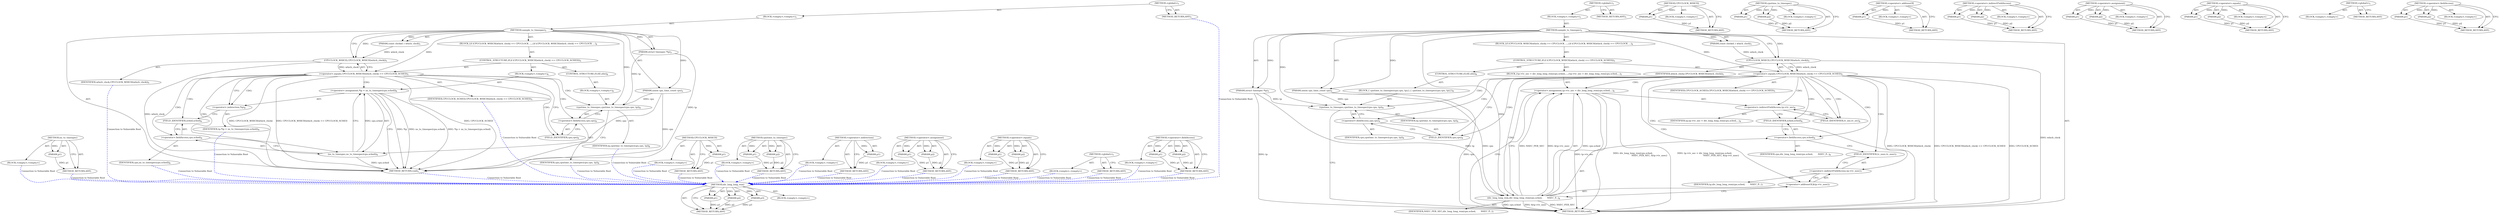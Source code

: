 digraph "&lt;operator&gt;.fieldAccess" {
vulnerable_79 [label=<(METHOD,div_long_long_rem)>];
vulnerable_80 [label=<(PARAM,p1)>];
vulnerable_81 [label=<(PARAM,p2)>];
vulnerable_82 [label=<(PARAM,p3)>];
vulnerable_83 [label=<(BLOCK,&lt;empty&gt;,&lt;empty&gt;)>];
vulnerable_84 [label=<(METHOD_RETURN,ANY)>];
vulnerable_6 [label=<(METHOD,&lt;global&gt;)<SUB>1</SUB>>];
vulnerable_7 [label=<(BLOCK,&lt;empty&gt;,&lt;empty&gt;)<SUB>1</SUB>>];
vulnerable_8 [label=<(METHOD,sample_to_timespec)<SUB>1</SUB>>];
vulnerable_9 [label=<(PARAM,const clockid_t which_clock)<SUB>1</SUB>>];
vulnerable_10 [label=<(PARAM,union cpu_time_count cpu)<SUB>2</SUB>>];
vulnerable_11 [label=<(PARAM,struct timespec *tp)<SUB>3</SUB>>];
vulnerable_12 [label=<(BLOCK,{
	if (CPUCLOCK_WHICH(which_clock) == CPUCLOCK_...,{
	if (CPUCLOCK_WHICH(which_clock) == CPUCLOCK_...)<SUB>4</SUB>>];
vulnerable_13 [label=<(CONTROL_STRUCTURE,IF,if (CPUCLOCK_WHICH(which_clock) == CPUCLOCK_SCHED))<SUB>5</SUB>>];
vulnerable_14 [label=<(&lt;operator&gt;.equals,CPUCLOCK_WHICH(which_clock) == CPUCLOCK_SCHED)<SUB>5</SUB>>];
vulnerable_15 [label=<(CPUCLOCK_WHICH,CPUCLOCK_WHICH(which_clock))<SUB>5</SUB>>];
vulnerable_16 [label=<(IDENTIFIER,which_clock,CPUCLOCK_WHICH(which_clock))<SUB>5</SUB>>];
vulnerable_17 [label=<(IDENTIFIER,CPUCLOCK_SCHED,CPUCLOCK_WHICH(which_clock) == CPUCLOCK_SCHED)<SUB>5</SUB>>];
vulnerable_18 [label=<(BLOCK,{
		tp-&gt;tv_sec = div_long_long_rem(cpu.sched,
	...,{
		tp-&gt;tv_sec = div_long_long_rem(cpu.sched,
	...)<SUB>5</SUB>>];
vulnerable_19 [label=<(&lt;operator&gt;.assignment,tp-&gt;tv_sec = div_long_long_rem(cpu.sched,
					...)<SUB>6</SUB>>];
vulnerable_20 [label=<(&lt;operator&gt;.indirectFieldAccess,tp-&gt;tv_sec)<SUB>6</SUB>>];
vulnerable_21 [label=<(IDENTIFIER,tp,tp-&gt;tv_sec = div_long_long_rem(cpu.sched,
					...)<SUB>6</SUB>>];
vulnerable_22 [label=<(FIELD_IDENTIFIER,tv_sec,tv_sec)<SUB>6</SUB>>];
vulnerable_23 [label=<(div_long_long_rem,div_long_long_rem(cpu.sched,
					       NSEC_P...)<SUB>6</SUB>>];
vulnerable_24 [label=<(&lt;operator&gt;.fieldAccess,cpu.sched)<SUB>6</SUB>>];
vulnerable_25 [label=<(IDENTIFIER,cpu,div_long_long_rem(cpu.sched,
					       NSEC_P...)<SUB>6</SUB>>];
vulnerable_26 [label=<(FIELD_IDENTIFIER,sched,sched)<SUB>6</SUB>>];
vulnerable_27 [label=<(IDENTIFIER,NSEC_PER_SEC,div_long_long_rem(cpu.sched,
					       NSEC_P...)<SUB>7</SUB>>];
vulnerable_28 [label=<(&lt;operator&gt;.addressOf,&amp;tp-&gt;tv_nsec)<SUB>7</SUB>>];
vulnerable_29 [label=<(&lt;operator&gt;.indirectFieldAccess,tp-&gt;tv_nsec)<SUB>7</SUB>>];
vulnerable_30 [label=<(IDENTIFIER,tp,div_long_long_rem(cpu.sched,
					       NSEC_P...)<SUB>7</SUB>>];
vulnerable_31 [label=<(FIELD_IDENTIFIER,tv_nsec,tv_nsec)<SUB>7</SUB>>];
vulnerable_32 [label=<(CONTROL_STRUCTURE,ELSE,else)<SUB>8</SUB>>];
vulnerable_33 [label=<(BLOCK,{
 		cputime_to_timespec(cpu.cpu, tp);
	},{
 		cputime_to_timespec(cpu.cpu, tp);
	})<SUB>8</SUB>>];
vulnerable_34 [label=<(cputime_to_timespec,cputime_to_timespec(cpu.cpu, tp))<SUB>9</SUB>>];
vulnerable_35 [label=<(&lt;operator&gt;.fieldAccess,cpu.cpu)<SUB>9</SUB>>];
vulnerable_36 [label=<(IDENTIFIER,cpu,cputime_to_timespec(cpu.cpu, tp))<SUB>9</SUB>>];
vulnerable_37 [label=<(FIELD_IDENTIFIER,cpu,cpu)<SUB>9</SUB>>];
vulnerable_38 [label=<(IDENTIFIER,tp,cputime_to_timespec(cpu.cpu, tp))<SUB>9</SUB>>];
vulnerable_39 [label=<(METHOD_RETURN,void)<SUB>1</SUB>>];
vulnerable_41 [label=<(METHOD_RETURN,ANY)<SUB>1</SUB>>];
vulnerable_65 [label=<(METHOD,CPUCLOCK_WHICH)>];
vulnerable_66 [label=<(PARAM,p1)>];
vulnerable_67 [label=<(BLOCK,&lt;empty&gt;,&lt;empty&gt;)>];
vulnerable_68 [label=<(METHOD_RETURN,ANY)>];
vulnerable_94 [label=<(METHOD,cputime_to_timespec)>];
vulnerable_95 [label=<(PARAM,p1)>];
vulnerable_96 [label=<(PARAM,p2)>];
vulnerable_97 [label=<(BLOCK,&lt;empty&gt;,&lt;empty&gt;)>];
vulnerable_98 [label=<(METHOD_RETURN,ANY)>];
vulnerable_90 [label=<(METHOD,&lt;operator&gt;.addressOf)>];
vulnerable_91 [label=<(PARAM,p1)>];
vulnerable_92 [label=<(BLOCK,&lt;empty&gt;,&lt;empty&gt;)>];
vulnerable_93 [label=<(METHOD_RETURN,ANY)>];
vulnerable_74 [label=<(METHOD,&lt;operator&gt;.indirectFieldAccess)>];
vulnerable_75 [label=<(PARAM,p1)>];
vulnerable_76 [label=<(PARAM,p2)>];
vulnerable_77 [label=<(BLOCK,&lt;empty&gt;,&lt;empty&gt;)>];
vulnerable_78 [label=<(METHOD_RETURN,ANY)>];
vulnerable_69 [label=<(METHOD,&lt;operator&gt;.assignment)>];
vulnerable_70 [label=<(PARAM,p1)>];
vulnerable_71 [label=<(PARAM,p2)>];
vulnerable_72 [label=<(BLOCK,&lt;empty&gt;,&lt;empty&gt;)>];
vulnerable_73 [label=<(METHOD_RETURN,ANY)>];
vulnerable_60 [label=<(METHOD,&lt;operator&gt;.equals)>];
vulnerable_61 [label=<(PARAM,p1)>];
vulnerable_62 [label=<(PARAM,p2)>];
vulnerable_63 [label=<(BLOCK,&lt;empty&gt;,&lt;empty&gt;)>];
vulnerable_64 [label=<(METHOD_RETURN,ANY)>];
vulnerable_54 [label=<(METHOD,&lt;global&gt;)<SUB>1</SUB>>];
vulnerable_55 [label=<(BLOCK,&lt;empty&gt;,&lt;empty&gt;)>];
vulnerable_56 [label=<(METHOD_RETURN,ANY)>];
vulnerable_85 [label=<(METHOD,&lt;operator&gt;.fieldAccess)>];
vulnerable_86 [label=<(PARAM,p1)>];
vulnerable_87 [label=<(PARAM,p2)>];
vulnerable_88 [label=<(BLOCK,&lt;empty&gt;,&lt;empty&gt;)>];
vulnerable_89 [label=<(METHOD_RETURN,ANY)>];
fixed_72 [label=<(METHOD,ns_to_timespec)>];
fixed_73 [label=<(PARAM,p1)>];
fixed_74 [label=<(BLOCK,&lt;empty&gt;,&lt;empty&gt;)>];
fixed_75 [label=<(METHOD_RETURN,ANY)>];
fixed_6 [label=<(METHOD,&lt;global&gt;)<SUB>1</SUB>>];
fixed_7 [label=<(BLOCK,&lt;empty&gt;,&lt;empty&gt;)<SUB>1</SUB>>];
fixed_8 [label=<(METHOD,sample_to_timespec)<SUB>1</SUB>>];
fixed_9 [label=<(PARAM,const clockid_t which_clock)<SUB>1</SUB>>];
fixed_10 [label=<(PARAM,union cpu_time_count cpu)<SUB>2</SUB>>];
fixed_11 [label=<(PARAM,struct timespec *tp)<SUB>3</SUB>>];
fixed_12 [label=<(BLOCK,{
	if (CPUCLOCK_WHICH(which_clock) == CPUCLOCK_...,{
	if (CPUCLOCK_WHICH(which_clock) == CPUCLOCK_...)<SUB>4</SUB>>];
fixed_13 [label=<(CONTROL_STRUCTURE,IF,if (CPUCLOCK_WHICH(which_clock) == CPUCLOCK_SCHED))<SUB>5</SUB>>];
fixed_14 [label=<(&lt;operator&gt;.equals,CPUCLOCK_WHICH(which_clock) == CPUCLOCK_SCHED)<SUB>5</SUB>>];
fixed_15 [label=<(CPUCLOCK_WHICH,CPUCLOCK_WHICH(which_clock))<SUB>5</SUB>>];
fixed_16 [label=<(IDENTIFIER,which_clock,CPUCLOCK_WHICH(which_clock))<SUB>5</SUB>>];
fixed_17 [label=<(IDENTIFIER,CPUCLOCK_SCHED,CPUCLOCK_WHICH(which_clock) == CPUCLOCK_SCHED)<SUB>5</SUB>>];
fixed_18 [label=<(BLOCK,&lt;empty&gt;,&lt;empty&gt;)<SUB>6</SUB>>];
fixed_19 [label=<(&lt;operator&gt;.assignment,*tp = ns_to_timespec(cpu.sched))<SUB>6</SUB>>];
fixed_20 [label=<(&lt;operator&gt;.indirection,*tp)<SUB>6</SUB>>];
fixed_21 [label=<(IDENTIFIER,tp,*tp = ns_to_timespec(cpu.sched))<SUB>6</SUB>>];
fixed_22 [label=<(ns_to_timespec,ns_to_timespec(cpu.sched))<SUB>6</SUB>>];
fixed_23 [label=<(&lt;operator&gt;.fieldAccess,cpu.sched)<SUB>6</SUB>>];
fixed_24 [label=<(IDENTIFIER,cpu,ns_to_timespec(cpu.sched))<SUB>6</SUB>>];
fixed_25 [label=<(FIELD_IDENTIFIER,sched,sched)<SUB>6</SUB>>];
fixed_26 [label=<(CONTROL_STRUCTURE,ELSE,else)<SUB>8</SUB>>];
fixed_27 [label=<(BLOCK,&lt;empty&gt;,&lt;empty&gt;)<SUB>8</SUB>>];
fixed_28 [label=<(cputime_to_timespec,cputime_to_timespec(cpu.cpu, tp))<SUB>8</SUB>>];
fixed_29 [label=<(&lt;operator&gt;.fieldAccess,cpu.cpu)<SUB>8</SUB>>];
fixed_30 [label=<(IDENTIFIER,cpu,cputime_to_timespec(cpu.cpu, tp))<SUB>8</SUB>>];
fixed_31 [label=<(FIELD_IDENTIFIER,cpu,cpu)<SUB>8</SUB>>];
fixed_32 [label=<(IDENTIFIER,tp,cputime_to_timespec(cpu.cpu, tp))<SUB>8</SUB>>];
fixed_33 [label=<(METHOD_RETURN,void)<SUB>1</SUB>>];
fixed_35 [label=<(METHOD_RETURN,ANY)<SUB>1</SUB>>];
fixed_59 [label=<(METHOD,CPUCLOCK_WHICH)>];
fixed_60 [label=<(PARAM,p1)>];
fixed_61 [label=<(BLOCK,&lt;empty&gt;,&lt;empty&gt;)>];
fixed_62 [label=<(METHOD_RETURN,ANY)>];
fixed_81 [label=<(METHOD,cputime_to_timespec)>];
fixed_82 [label=<(PARAM,p1)>];
fixed_83 [label=<(PARAM,p2)>];
fixed_84 [label=<(BLOCK,&lt;empty&gt;,&lt;empty&gt;)>];
fixed_85 [label=<(METHOD_RETURN,ANY)>];
fixed_68 [label=<(METHOD,&lt;operator&gt;.indirection)>];
fixed_69 [label=<(PARAM,p1)>];
fixed_70 [label=<(BLOCK,&lt;empty&gt;,&lt;empty&gt;)>];
fixed_71 [label=<(METHOD_RETURN,ANY)>];
fixed_63 [label=<(METHOD,&lt;operator&gt;.assignment)>];
fixed_64 [label=<(PARAM,p1)>];
fixed_65 [label=<(PARAM,p2)>];
fixed_66 [label=<(BLOCK,&lt;empty&gt;,&lt;empty&gt;)>];
fixed_67 [label=<(METHOD_RETURN,ANY)>];
fixed_54 [label=<(METHOD,&lt;operator&gt;.equals)>];
fixed_55 [label=<(PARAM,p1)>];
fixed_56 [label=<(PARAM,p2)>];
fixed_57 [label=<(BLOCK,&lt;empty&gt;,&lt;empty&gt;)>];
fixed_58 [label=<(METHOD_RETURN,ANY)>];
fixed_48 [label=<(METHOD,&lt;global&gt;)<SUB>1</SUB>>];
fixed_49 [label=<(BLOCK,&lt;empty&gt;,&lt;empty&gt;)>];
fixed_50 [label=<(METHOD_RETURN,ANY)>];
fixed_76 [label=<(METHOD,&lt;operator&gt;.fieldAccess)>];
fixed_77 [label=<(PARAM,p1)>];
fixed_78 [label=<(PARAM,p2)>];
fixed_79 [label=<(BLOCK,&lt;empty&gt;,&lt;empty&gt;)>];
fixed_80 [label=<(METHOD_RETURN,ANY)>];
vulnerable_79 -> vulnerable_80  [key=0, label="AST: "];
vulnerable_79 -> vulnerable_80  [key=1, label="DDG: "];
vulnerable_79 -> vulnerable_83  [key=0, label="AST: "];
vulnerable_79 -> vulnerable_81  [key=0, label="AST: "];
vulnerable_79 -> vulnerable_81  [key=1, label="DDG: "];
vulnerable_79 -> vulnerable_84  [key=0, label="AST: "];
vulnerable_79 -> vulnerable_84  [key=1, label="CFG: "];
vulnerable_79 -> vulnerable_82  [key=0, label="AST: "];
vulnerable_79 -> vulnerable_82  [key=1, label="DDG: "];
vulnerable_80 -> vulnerable_84  [key=0, label="DDG: p1"];
vulnerable_81 -> vulnerable_84  [key=0, label="DDG: p2"];
vulnerable_82 -> vulnerable_84  [key=0, label="DDG: p3"];
vulnerable_6 -> vulnerable_7  [key=0, label="AST: "];
vulnerable_6 -> vulnerable_41  [key=0, label="AST: "];
vulnerable_6 -> vulnerable_41  [key=1, label="CFG: "];
vulnerable_7 -> vulnerable_8  [key=0, label="AST: "];
vulnerable_8 -> vulnerable_9  [key=0, label="AST: "];
vulnerable_8 -> vulnerable_9  [key=1, label="DDG: "];
vulnerable_8 -> vulnerable_10  [key=0, label="AST: "];
vulnerable_8 -> vulnerable_10  [key=1, label="DDG: "];
vulnerable_8 -> vulnerable_11  [key=0, label="AST: "];
vulnerable_8 -> vulnerable_11  [key=1, label="DDG: "];
vulnerable_8 -> vulnerable_12  [key=0, label="AST: "];
vulnerable_8 -> vulnerable_39  [key=0, label="AST: "];
vulnerable_8 -> vulnerable_15  [key=0, label="CFG: "];
vulnerable_8 -> vulnerable_15  [key=1, label="DDG: "];
vulnerable_8 -> vulnerable_14  [key=0, label="DDG: "];
vulnerable_8 -> vulnerable_23  [key=0, label="DDG: "];
vulnerable_8 -> vulnerable_34  [key=0, label="DDG: "];
vulnerable_9 -> vulnerable_15  [key=0, label="DDG: which_clock"];
vulnerable_10 -> vulnerable_39  [key=0, label="DDG: cpu"];
vulnerable_10 -> vulnerable_23  [key=0, label="DDG: cpu"];
vulnerable_10 -> vulnerable_34  [key=0, label="DDG: cpu"];
vulnerable_11 -> vulnerable_39  [key=0, label="DDG: tp"];
vulnerable_11 -> vulnerable_23  [key=0, label="DDG: tp"];
vulnerable_11 -> vulnerable_34  [key=0, label="DDG: tp"];
vulnerable_12 -> vulnerable_13  [key=0, label="AST: "];
vulnerable_13 -> vulnerable_14  [key=0, label="AST: "];
vulnerable_13 -> vulnerable_18  [key=0, label="AST: "];
vulnerable_13 -> vulnerable_32  [key=0, label="AST: "];
vulnerable_14 -> vulnerable_15  [key=0, label="AST: "];
vulnerable_14 -> vulnerable_17  [key=0, label="AST: "];
vulnerable_14 -> vulnerable_22  [key=0, label="CFG: "];
vulnerable_14 -> vulnerable_22  [key=1, label="CDG: "];
vulnerable_14 -> vulnerable_37  [key=0, label="CFG: "];
vulnerable_14 -> vulnerable_37  [key=1, label="CDG: "];
vulnerable_14 -> vulnerable_39  [key=0, label="DDG: CPUCLOCK_WHICH(which_clock)"];
vulnerable_14 -> vulnerable_39  [key=1, label="DDG: CPUCLOCK_WHICH(which_clock) == CPUCLOCK_SCHED"];
vulnerable_14 -> vulnerable_39  [key=2, label="DDG: CPUCLOCK_SCHED"];
vulnerable_14 -> vulnerable_24  [key=0, label="CDG: "];
vulnerable_14 -> vulnerable_29  [key=0, label="CDG: "];
vulnerable_14 -> vulnerable_34  [key=0, label="CDG: "];
vulnerable_14 -> vulnerable_26  [key=0, label="CDG: "];
vulnerable_14 -> vulnerable_23  [key=0, label="CDG: "];
vulnerable_14 -> vulnerable_19  [key=0, label="CDG: "];
vulnerable_14 -> vulnerable_28  [key=0, label="CDG: "];
vulnerable_14 -> vulnerable_35  [key=0, label="CDG: "];
vulnerable_14 -> vulnerable_20  [key=0, label="CDG: "];
vulnerable_14 -> vulnerable_31  [key=0, label="CDG: "];
vulnerable_15 -> vulnerable_16  [key=0, label="AST: "];
vulnerable_15 -> vulnerable_14  [key=0, label="CFG: "];
vulnerable_15 -> vulnerable_14  [key=1, label="DDG: which_clock"];
vulnerable_15 -> vulnerable_39  [key=0, label="DDG: which_clock"];
vulnerable_18 -> vulnerable_19  [key=0, label="AST: "];
vulnerable_19 -> vulnerable_20  [key=0, label="AST: "];
vulnerable_19 -> vulnerable_23  [key=0, label="AST: "];
vulnerable_19 -> vulnerable_39  [key=0, label="CFG: "];
vulnerable_19 -> vulnerable_39  [key=1, label="DDG: tp-&gt;tv_sec"];
vulnerable_19 -> vulnerable_39  [key=2, label="DDG: div_long_long_rem(cpu.sched,
					       NSEC_PER_SEC, &amp;tp-&gt;tv_nsec)"];
vulnerable_19 -> vulnerable_39  [key=3, label="DDG: tp-&gt;tv_sec = div_long_long_rem(cpu.sched,
					       NSEC_PER_SEC, &amp;tp-&gt;tv_nsec)"];
vulnerable_20 -> vulnerable_21  [key=0, label="AST: "];
vulnerable_20 -> vulnerable_22  [key=0, label="AST: "];
vulnerable_20 -> vulnerable_26  [key=0, label="CFG: "];
vulnerable_22 -> vulnerable_20  [key=0, label="CFG: "];
vulnerable_23 -> vulnerable_24  [key=0, label="AST: "];
vulnerable_23 -> vulnerable_27  [key=0, label="AST: "];
vulnerable_23 -> vulnerable_28  [key=0, label="AST: "];
vulnerable_23 -> vulnerable_19  [key=0, label="CFG: "];
vulnerable_23 -> vulnerable_19  [key=1, label="DDG: cpu.sched"];
vulnerable_23 -> vulnerable_19  [key=2, label="DDG: NSEC_PER_SEC"];
vulnerable_23 -> vulnerable_19  [key=3, label="DDG: &amp;tp-&gt;tv_nsec"];
vulnerable_23 -> vulnerable_39  [key=0, label="DDG: cpu.sched"];
vulnerable_23 -> vulnerable_39  [key=1, label="DDG: &amp;tp-&gt;tv_nsec"];
vulnerable_23 -> vulnerable_39  [key=2, label="DDG: NSEC_PER_SEC"];
vulnerable_24 -> vulnerable_25  [key=0, label="AST: "];
vulnerable_24 -> vulnerable_26  [key=0, label="AST: "];
vulnerable_24 -> vulnerable_31  [key=0, label="CFG: "];
vulnerable_26 -> vulnerable_24  [key=0, label="CFG: "];
vulnerable_28 -> vulnerable_29  [key=0, label="AST: "];
vulnerable_28 -> vulnerable_23  [key=0, label="CFG: "];
vulnerable_29 -> vulnerable_30  [key=0, label="AST: "];
vulnerable_29 -> vulnerable_31  [key=0, label="AST: "];
vulnerable_29 -> vulnerable_28  [key=0, label="CFG: "];
vulnerable_31 -> vulnerable_29  [key=0, label="CFG: "];
vulnerable_32 -> vulnerable_33  [key=0, label="AST: "];
vulnerable_33 -> vulnerable_34  [key=0, label="AST: "];
vulnerable_34 -> vulnerable_35  [key=0, label="AST: "];
vulnerable_34 -> vulnerable_38  [key=0, label="AST: "];
vulnerable_34 -> vulnerable_39  [key=0, label="CFG: "];
vulnerable_35 -> vulnerable_36  [key=0, label="AST: "];
vulnerable_35 -> vulnerable_37  [key=0, label="AST: "];
vulnerable_35 -> vulnerable_34  [key=0, label="CFG: "];
vulnerable_37 -> vulnerable_35  [key=0, label="CFG: "];
vulnerable_65 -> vulnerable_66  [key=0, label="AST: "];
vulnerable_65 -> vulnerable_66  [key=1, label="DDG: "];
vulnerable_65 -> vulnerable_67  [key=0, label="AST: "];
vulnerable_65 -> vulnerable_68  [key=0, label="AST: "];
vulnerable_65 -> vulnerable_68  [key=1, label="CFG: "];
vulnerable_66 -> vulnerable_68  [key=0, label="DDG: p1"];
vulnerable_94 -> vulnerable_95  [key=0, label="AST: "];
vulnerable_94 -> vulnerable_95  [key=1, label="DDG: "];
vulnerable_94 -> vulnerable_97  [key=0, label="AST: "];
vulnerable_94 -> vulnerable_96  [key=0, label="AST: "];
vulnerable_94 -> vulnerable_96  [key=1, label="DDG: "];
vulnerable_94 -> vulnerable_98  [key=0, label="AST: "];
vulnerable_94 -> vulnerable_98  [key=1, label="CFG: "];
vulnerable_95 -> vulnerable_98  [key=0, label="DDG: p1"];
vulnerable_96 -> vulnerable_98  [key=0, label="DDG: p2"];
vulnerable_90 -> vulnerable_91  [key=0, label="AST: "];
vulnerable_90 -> vulnerable_91  [key=1, label="DDG: "];
vulnerable_90 -> vulnerable_92  [key=0, label="AST: "];
vulnerable_90 -> vulnerable_93  [key=0, label="AST: "];
vulnerable_90 -> vulnerable_93  [key=1, label="CFG: "];
vulnerable_91 -> vulnerable_93  [key=0, label="DDG: p1"];
vulnerable_74 -> vulnerable_75  [key=0, label="AST: "];
vulnerable_74 -> vulnerable_75  [key=1, label="DDG: "];
vulnerable_74 -> vulnerable_77  [key=0, label="AST: "];
vulnerable_74 -> vulnerable_76  [key=0, label="AST: "];
vulnerable_74 -> vulnerable_76  [key=1, label="DDG: "];
vulnerable_74 -> vulnerable_78  [key=0, label="AST: "];
vulnerable_74 -> vulnerable_78  [key=1, label="CFG: "];
vulnerable_75 -> vulnerable_78  [key=0, label="DDG: p1"];
vulnerable_76 -> vulnerable_78  [key=0, label="DDG: p2"];
vulnerable_69 -> vulnerable_70  [key=0, label="AST: "];
vulnerable_69 -> vulnerable_70  [key=1, label="DDG: "];
vulnerable_69 -> vulnerable_72  [key=0, label="AST: "];
vulnerable_69 -> vulnerable_71  [key=0, label="AST: "];
vulnerable_69 -> vulnerable_71  [key=1, label="DDG: "];
vulnerable_69 -> vulnerable_73  [key=0, label="AST: "];
vulnerable_69 -> vulnerable_73  [key=1, label="CFG: "];
vulnerable_70 -> vulnerable_73  [key=0, label="DDG: p1"];
vulnerable_71 -> vulnerable_73  [key=0, label="DDG: p2"];
vulnerable_60 -> vulnerable_61  [key=0, label="AST: "];
vulnerable_60 -> vulnerable_61  [key=1, label="DDG: "];
vulnerable_60 -> vulnerable_63  [key=0, label="AST: "];
vulnerable_60 -> vulnerable_62  [key=0, label="AST: "];
vulnerable_60 -> vulnerable_62  [key=1, label="DDG: "];
vulnerable_60 -> vulnerable_64  [key=0, label="AST: "];
vulnerable_60 -> vulnerable_64  [key=1, label="CFG: "];
vulnerable_61 -> vulnerable_64  [key=0, label="DDG: p1"];
vulnerable_62 -> vulnerable_64  [key=0, label="DDG: p2"];
vulnerable_54 -> vulnerable_55  [key=0, label="AST: "];
vulnerable_54 -> vulnerable_56  [key=0, label="AST: "];
vulnerable_54 -> vulnerable_56  [key=1, label="CFG: "];
vulnerable_85 -> vulnerable_86  [key=0, label="AST: "];
vulnerable_85 -> vulnerable_86  [key=1, label="DDG: "];
vulnerable_85 -> vulnerable_88  [key=0, label="AST: "];
vulnerable_85 -> vulnerable_87  [key=0, label="AST: "];
vulnerable_85 -> vulnerable_87  [key=1, label="DDG: "];
vulnerable_85 -> vulnerable_89  [key=0, label="AST: "];
vulnerable_85 -> vulnerable_89  [key=1, label="CFG: "];
vulnerable_86 -> vulnerable_89  [key=0, label="DDG: p1"];
vulnerable_87 -> vulnerable_89  [key=0, label="DDG: p2"];
fixed_72 -> fixed_73  [key=0, label="AST: "];
fixed_72 -> fixed_73  [key=1, label="DDG: "];
fixed_72 -> fixed_74  [key=0, label="AST: "];
fixed_72 -> fixed_75  [key=0, label="AST: "];
fixed_72 -> fixed_75  [key=1, label="CFG: "];
fixed_73 -> fixed_75  [key=0, label="DDG: p1"];
fixed_74 -> vulnerable_79  [color=blue, key=0, label="Connection to Vulnerable Root", penwidth="2.0", style=dashed];
fixed_75 -> vulnerable_79  [color=blue, key=0, label="Connection to Vulnerable Root", penwidth="2.0", style=dashed];
fixed_6 -> fixed_7  [key=0, label="AST: "];
fixed_6 -> fixed_35  [key=0, label="AST: "];
fixed_6 -> fixed_35  [key=1, label="CFG: "];
fixed_7 -> fixed_8  [key=0, label="AST: "];
fixed_8 -> fixed_9  [key=0, label="AST: "];
fixed_8 -> fixed_9  [key=1, label="DDG: "];
fixed_8 -> fixed_10  [key=0, label="AST: "];
fixed_8 -> fixed_10  [key=1, label="DDG: "];
fixed_8 -> fixed_11  [key=0, label="AST: "];
fixed_8 -> fixed_11  [key=1, label="DDG: "];
fixed_8 -> fixed_12  [key=0, label="AST: "];
fixed_8 -> fixed_33  [key=0, label="AST: "];
fixed_8 -> fixed_15  [key=0, label="CFG: "];
fixed_8 -> fixed_15  [key=1, label="DDG: "];
fixed_8 -> fixed_14  [key=0, label="DDG: "];
fixed_8 -> fixed_28  [key=0, label="DDG: "];
fixed_9 -> fixed_15  [key=0, label="DDG: which_clock"];
fixed_10 -> fixed_33  [key=0, label="DDG: cpu"];
fixed_10 -> fixed_22  [key=0, label="DDG: cpu"];
fixed_10 -> fixed_28  [key=0, label="DDG: cpu"];
fixed_11 -> fixed_33  [key=0, label="DDG: tp"];
fixed_11 -> fixed_28  [key=0, label="DDG: tp"];
fixed_12 -> fixed_13  [key=0, label="AST: "];
fixed_13 -> fixed_14  [key=0, label="AST: "];
fixed_13 -> fixed_18  [key=0, label="AST: "];
fixed_13 -> fixed_26  [key=0, label="AST: "];
fixed_14 -> fixed_15  [key=0, label="AST: "];
fixed_14 -> fixed_17  [key=0, label="AST: "];
fixed_14 -> fixed_20  [key=0, label="CFG: "];
fixed_14 -> fixed_20  [key=1, label="CDG: "];
fixed_14 -> fixed_31  [key=0, label="CFG: "];
fixed_14 -> fixed_31  [key=1, label="CDG: "];
fixed_14 -> fixed_33  [key=0, label="DDG: CPUCLOCK_WHICH(which_clock)"];
fixed_14 -> fixed_33  [key=1, label="DDG: CPUCLOCK_WHICH(which_clock) == CPUCLOCK_SCHED"];
fixed_14 -> fixed_33  [key=2, label="DDG: CPUCLOCK_SCHED"];
fixed_14 -> fixed_29  [key=0, label="CDG: "];
fixed_14 -> fixed_23  [key=0, label="CDG: "];
fixed_14 -> fixed_19  [key=0, label="CDG: "];
fixed_14 -> fixed_28  [key=0, label="CDG: "];
fixed_14 -> fixed_25  [key=0, label="CDG: "];
fixed_14 -> fixed_22  [key=0, label="CDG: "];
fixed_15 -> fixed_16  [key=0, label="AST: "];
fixed_15 -> fixed_14  [key=0, label="CFG: "];
fixed_15 -> fixed_14  [key=1, label="DDG: which_clock"];
fixed_15 -> fixed_33  [key=0, label="DDG: which_clock"];
fixed_16 -> vulnerable_79  [color=blue, key=0, label="Connection to Vulnerable Root", penwidth="2.0", style=dashed];
fixed_17 -> vulnerable_79  [color=blue, key=0, label="Connection to Vulnerable Root", penwidth="2.0", style=dashed];
fixed_18 -> fixed_19  [key=0, label="AST: "];
fixed_19 -> fixed_20  [key=0, label="AST: "];
fixed_19 -> fixed_22  [key=0, label="AST: "];
fixed_19 -> fixed_33  [key=0, label="CFG: "];
fixed_19 -> fixed_33  [key=1, label="DDG: *tp"];
fixed_19 -> fixed_33  [key=2, label="DDG: ns_to_timespec(cpu.sched)"];
fixed_19 -> fixed_33  [key=3, label="DDG: *tp = ns_to_timespec(cpu.sched)"];
fixed_20 -> fixed_21  [key=0, label="AST: "];
fixed_20 -> fixed_25  [key=0, label="CFG: "];
fixed_21 -> vulnerable_79  [color=blue, key=0, label="Connection to Vulnerable Root", penwidth="2.0", style=dashed];
fixed_22 -> fixed_23  [key=0, label="AST: "];
fixed_22 -> fixed_19  [key=0, label="CFG: "];
fixed_22 -> fixed_19  [key=1, label="DDG: cpu.sched"];
fixed_22 -> fixed_33  [key=0, label="DDG: cpu.sched"];
fixed_23 -> fixed_24  [key=0, label="AST: "];
fixed_23 -> fixed_25  [key=0, label="AST: "];
fixed_23 -> fixed_22  [key=0, label="CFG: "];
fixed_24 -> vulnerable_79  [color=blue, key=0, label="Connection to Vulnerable Root", penwidth="2.0", style=dashed];
fixed_25 -> fixed_23  [key=0, label="CFG: "];
fixed_26 -> fixed_27  [key=0, label="AST: "];
fixed_27 -> fixed_28  [key=0, label="AST: "];
fixed_28 -> fixed_29  [key=0, label="AST: "];
fixed_28 -> fixed_32  [key=0, label="AST: "];
fixed_28 -> fixed_33  [key=0, label="CFG: "];
fixed_29 -> fixed_30  [key=0, label="AST: "];
fixed_29 -> fixed_31  [key=0, label="AST: "];
fixed_29 -> fixed_28  [key=0, label="CFG: "];
fixed_30 -> vulnerable_79  [color=blue, key=0, label="Connection to Vulnerable Root", penwidth="2.0", style=dashed];
fixed_31 -> fixed_29  [key=0, label="CFG: "];
fixed_32 -> vulnerable_79  [color=blue, key=0, label="Connection to Vulnerable Root", penwidth="2.0", style=dashed];
fixed_33 -> vulnerable_79  [color=blue, key=0, label="Connection to Vulnerable Root", penwidth="2.0", style=dashed];
fixed_35 -> vulnerable_79  [color=blue, key=0, label="Connection to Vulnerable Root", penwidth="2.0", style=dashed];
fixed_59 -> fixed_60  [key=0, label="AST: "];
fixed_59 -> fixed_60  [key=1, label="DDG: "];
fixed_59 -> fixed_61  [key=0, label="AST: "];
fixed_59 -> fixed_62  [key=0, label="AST: "];
fixed_59 -> fixed_62  [key=1, label="CFG: "];
fixed_60 -> fixed_62  [key=0, label="DDG: p1"];
fixed_61 -> vulnerable_79  [color=blue, key=0, label="Connection to Vulnerable Root", penwidth="2.0", style=dashed];
fixed_62 -> vulnerable_79  [color=blue, key=0, label="Connection to Vulnerable Root", penwidth="2.0", style=dashed];
fixed_81 -> fixed_82  [key=0, label="AST: "];
fixed_81 -> fixed_82  [key=1, label="DDG: "];
fixed_81 -> fixed_84  [key=0, label="AST: "];
fixed_81 -> fixed_83  [key=0, label="AST: "];
fixed_81 -> fixed_83  [key=1, label="DDG: "];
fixed_81 -> fixed_85  [key=0, label="AST: "];
fixed_81 -> fixed_85  [key=1, label="CFG: "];
fixed_82 -> fixed_85  [key=0, label="DDG: p1"];
fixed_83 -> fixed_85  [key=0, label="DDG: p2"];
fixed_84 -> vulnerable_79  [color=blue, key=0, label="Connection to Vulnerable Root", penwidth="2.0", style=dashed];
fixed_85 -> vulnerable_79  [color=blue, key=0, label="Connection to Vulnerable Root", penwidth="2.0", style=dashed];
fixed_68 -> fixed_69  [key=0, label="AST: "];
fixed_68 -> fixed_69  [key=1, label="DDG: "];
fixed_68 -> fixed_70  [key=0, label="AST: "];
fixed_68 -> fixed_71  [key=0, label="AST: "];
fixed_68 -> fixed_71  [key=1, label="CFG: "];
fixed_69 -> fixed_71  [key=0, label="DDG: p1"];
fixed_70 -> vulnerable_79  [color=blue, key=0, label="Connection to Vulnerable Root", penwidth="2.0", style=dashed];
fixed_71 -> vulnerable_79  [color=blue, key=0, label="Connection to Vulnerable Root", penwidth="2.0", style=dashed];
fixed_63 -> fixed_64  [key=0, label="AST: "];
fixed_63 -> fixed_64  [key=1, label="DDG: "];
fixed_63 -> fixed_66  [key=0, label="AST: "];
fixed_63 -> fixed_65  [key=0, label="AST: "];
fixed_63 -> fixed_65  [key=1, label="DDG: "];
fixed_63 -> fixed_67  [key=0, label="AST: "];
fixed_63 -> fixed_67  [key=1, label="CFG: "];
fixed_64 -> fixed_67  [key=0, label="DDG: p1"];
fixed_65 -> fixed_67  [key=0, label="DDG: p2"];
fixed_66 -> vulnerable_79  [color=blue, key=0, label="Connection to Vulnerable Root", penwidth="2.0", style=dashed];
fixed_67 -> vulnerable_79  [color=blue, key=0, label="Connection to Vulnerable Root", penwidth="2.0", style=dashed];
fixed_54 -> fixed_55  [key=0, label="AST: "];
fixed_54 -> fixed_55  [key=1, label="DDG: "];
fixed_54 -> fixed_57  [key=0, label="AST: "];
fixed_54 -> fixed_56  [key=0, label="AST: "];
fixed_54 -> fixed_56  [key=1, label="DDG: "];
fixed_54 -> fixed_58  [key=0, label="AST: "];
fixed_54 -> fixed_58  [key=1, label="CFG: "];
fixed_55 -> fixed_58  [key=0, label="DDG: p1"];
fixed_56 -> fixed_58  [key=0, label="DDG: p2"];
fixed_57 -> vulnerable_79  [color=blue, key=0, label="Connection to Vulnerable Root", penwidth="2.0", style=dashed];
fixed_58 -> vulnerable_79  [color=blue, key=0, label="Connection to Vulnerable Root", penwidth="2.0", style=dashed];
fixed_48 -> fixed_49  [key=0, label="AST: "];
fixed_48 -> fixed_50  [key=0, label="AST: "];
fixed_48 -> fixed_50  [key=1, label="CFG: "];
fixed_49 -> vulnerable_79  [color=blue, key=0, label="Connection to Vulnerable Root", penwidth="2.0", style=dashed];
fixed_50 -> vulnerable_79  [color=blue, key=0, label="Connection to Vulnerable Root", penwidth="2.0", style=dashed];
fixed_76 -> fixed_77  [key=0, label="AST: "];
fixed_76 -> fixed_77  [key=1, label="DDG: "];
fixed_76 -> fixed_79  [key=0, label="AST: "];
fixed_76 -> fixed_78  [key=0, label="AST: "];
fixed_76 -> fixed_78  [key=1, label="DDG: "];
fixed_76 -> fixed_80  [key=0, label="AST: "];
fixed_76 -> fixed_80  [key=1, label="CFG: "];
fixed_77 -> fixed_80  [key=0, label="DDG: p1"];
fixed_78 -> fixed_80  [key=0, label="DDG: p2"];
fixed_79 -> vulnerable_79  [color=blue, key=0, label="Connection to Vulnerable Root", penwidth="2.0", style=dashed];
fixed_80 -> vulnerable_79  [color=blue, key=0, label="Connection to Vulnerable Root", penwidth="2.0", style=dashed];
}
